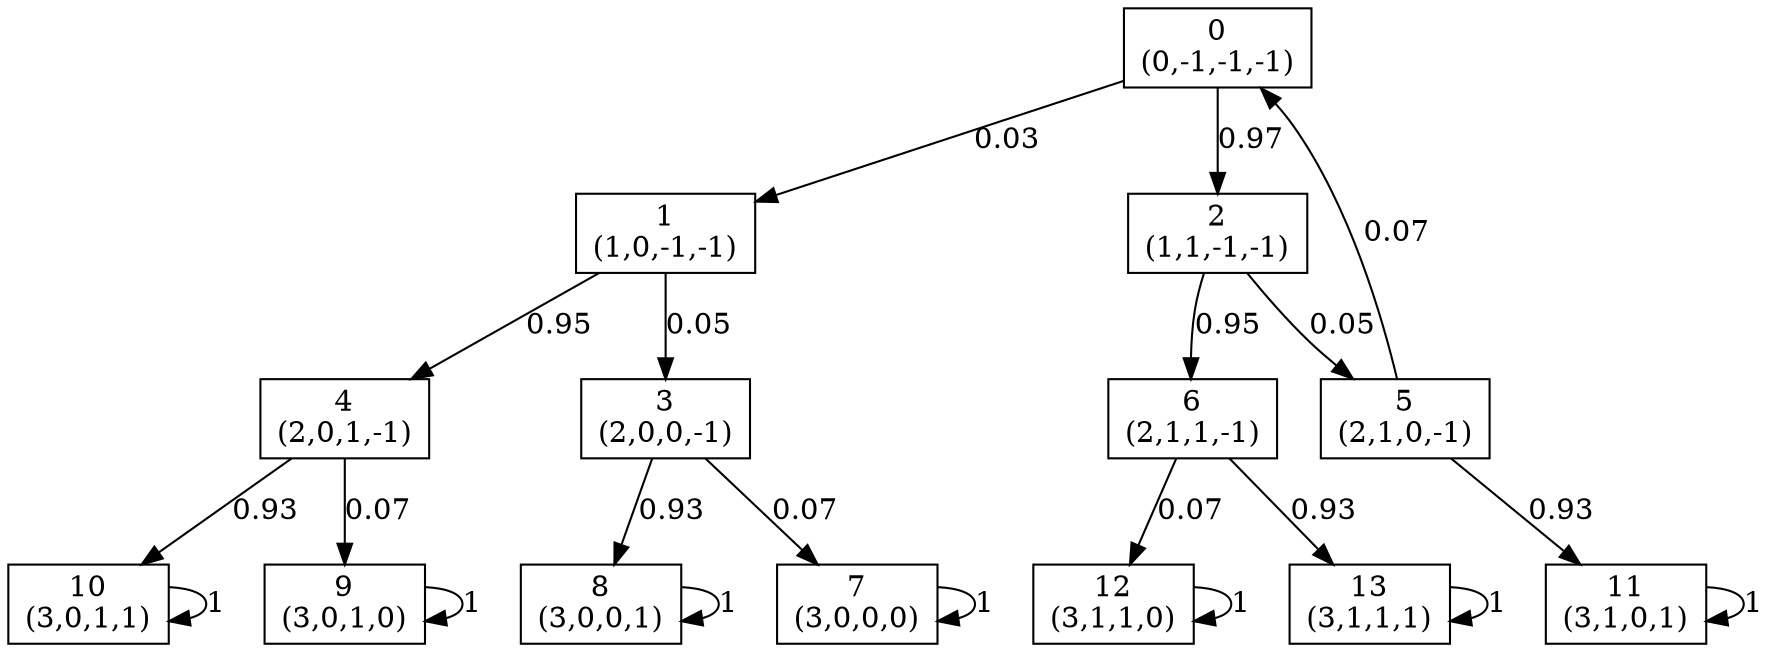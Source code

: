 digraph P {
node [shape=box];
0 -> 1 [ label="0.03" ];
0 -> 2 [ label="0.97" ];
1 -> 3 [ label="0.05" ];
1 -> 4 [ label="0.95" ];
2 -> 5 [ label="0.05" ];
2 -> 6 [ label="0.95" ];
3 -> 7 [ label="0.07" ];
3 -> 8 [ label="0.93" ];
4 -> 9 [ label="0.07" ];
4 -> 10 [ label="0.93" ];
5 -> 0 [ label="0.07" ];
5 -> 11 [ label="0.93" ];
6 -> 12 [ label="0.07" ];
6 -> 13 [ label="0.93" ];
7 -> 7 [ label="1" ];
8 -> 8 [ label="1" ];
9 -> 9 [ label="1" ];
10 -> 10 [ label="1" ];
11 -> 11 [ label="1" ];
12 -> 12 [ label="1" ];
13 -> 13 [ label="1" ];
0 [label="0\n(0,-1,-1,-1)"];
1 [label="1\n(1,0,-1,-1)"];
2 [label="2\n(1,1,-1,-1)"];
3 [label="3\n(2,0,0,-1)"];
4 [label="4\n(2,0,1,-1)"];
5 [label="5\n(2,1,0,-1)"];
6 [label="6\n(2,1,1,-1)"];
7 [label="7\n(3,0,0,0)"];
8 [label="8\n(3,0,0,1)"];
9 [label="9\n(3,0,1,0)"];
10 [label="10\n(3,0,1,1)"];
11 [label="11\n(3,1,0,1)"];
12 [label="12\n(3,1,1,0)"];
13 [label="13\n(3,1,1,1)"];
}

